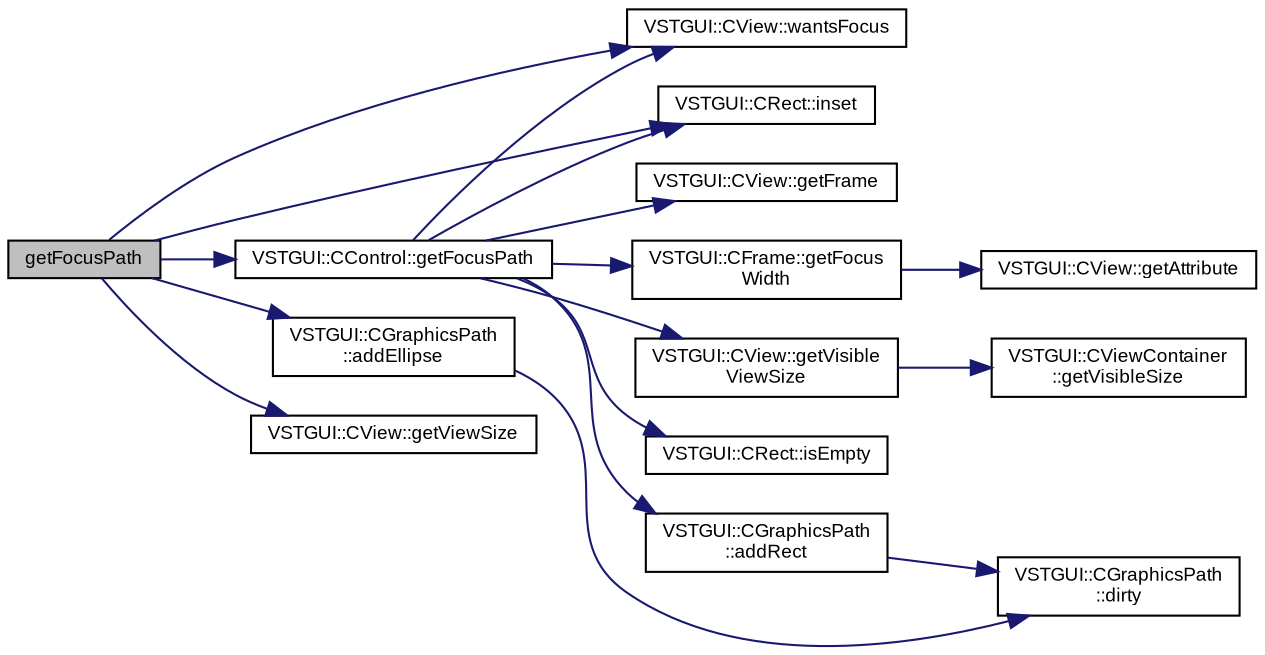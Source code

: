 digraph "getFocusPath"
{
  bgcolor="transparent";
  edge [fontname="Arial",fontsize="9",labelfontname="Arial",labelfontsize="9"];
  node [fontname="Arial",fontsize="9",shape=record];
  rankdir="LR";
  Node1 [label="getFocusPath",height=0.2,width=0.4,color="black", fillcolor="grey75", style="filled" fontcolor="black"];
  Node1 -> Node2 [color="midnightblue",fontsize="9",style="solid",fontname="Arial"];
  Node2 [label="VSTGUI::CView::wantsFocus",height=0.2,width=0.4,color="black",URL="$class_v_s_t_g_u_i_1_1_c_view.html#a1aaf63d0b9cd4a8f27328f2239a9951c",tooltip="check if view supports focus "];
  Node1 -> Node3 [color="midnightblue",fontsize="9",style="solid",fontname="Arial"];
  Node3 [label="VSTGUI::CView::getViewSize",height=0.2,width=0.4,color="black",URL="$class_v_s_t_g_u_i_1_1_c_view.html#a7b14fb07c53ccfa07dc91900f4fe01f1",tooltip="read only access to view size "];
  Node1 -> Node4 [color="midnightblue",fontsize="9",style="solid",fontname="Arial"];
  Node4 [label="VSTGUI::CRect::inset",height=0.2,width=0.4,color="black",URL="$struct_v_s_t_g_u_i_1_1_c_rect.html#ac2a8fe4733138e609b3804a115794035"];
  Node1 -> Node5 [color="midnightblue",fontsize="9",style="solid",fontname="Arial"];
  Node5 [label="VSTGUI::CGraphicsPath\l::addEllipse",height=0.2,width=0.4,color="black",URL="$class_v_s_t_g_u_i_1_1_c_graphics_path.html#aa0c93c2b2815222d4d4031ceb8cd5331"];
  Node5 -> Node6 [color="midnightblue",fontsize="9",style="solid",fontname="Arial"];
  Node6 [label="VSTGUI::CGraphicsPath\l::dirty",height=0.2,width=0.4,color="black",URL="$class_v_s_t_g_u_i_1_1_c_graphics_path.html#af1cb1b3449a77dab0724c0698a81ca2c",tooltip="platform object should be released "];
  Node1 -> Node7 [color="midnightblue",fontsize="9",style="solid",fontname="Arial"];
  Node7 [label="VSTGUI::CControl::getFocusPath",height=0.2,width=0.4,color="black",URL="$class_v_s_t_g_u_i_1_1_c_control.html#aa8a6771777fd78c1a26ac13fc1fe12f1"];
  Node7 -> Node2 [color="midnightblue",fontsize="9",style="solid",fontname="Arial"];
  Node7 -> Node8 [color="midnightblue",fontsize="9",style="solid",fontname="Arial"];
  Node8 [label="VSTGUI::CView::getFrame",height=0.2,width=0.4,color="black",URL="$class_v_s_t_g_u_i_1_1_c_view.html#a2045d5fae6d0f8c615dc55113828359a",tooltip="get frame "];
  Node7 -> Node9 [color="midnightblue",fontsize="9",style="solid",fontname="Arial"];
  Node9 [label="VSTGUI::CFrame::getFocus\lWidth",height=0.2,width=0.4,color="black",URL="$class_v_s_t_g_u_i_1_1_c_frame.html#adda0ad474a167c57482da0d6f6673312",tooltip="get focus draw width "];
  Node9 -> Node10 [color="midnightblue",fontsize="9",style="solid",fontname="Arial"];
  Node10 [label="VSTGUI::CView::getAttribute",height=0.2,width=0.4,color="black",URL="$class_v_s_t_g_u_i_1_1_c_view.html#ad907c51bbdf1ff36fb05667bfe5011f6",tooltip="get an attribute "];
  Node7 -> Node11 [color="midnightblue",fontsize="9",style="solid",fontname="Arial"];
  Node11 [label="VSTGUI::CView::getVisible\lViewSize",height=0.2,width=0.4,color="black",URL="$class_v_s_t_g_u_i_1_1_c_view.html#a53c47f5a0cddd21e71f53237879112da",tooltip="returns the visible size of the view "];
  Node11 -> Node12 [color="midnightblue",fontsize="9",style="solid",fontname="Arial"];
  Node12 [label="VSTGUI::CViewContainer\l::getVisibleSize",height=0.2,width=0.4,color="black",URL="$class_v_s_t_g_u_i_1_1_c_view_container.html#a78e56b14300f430d967bdd47eef4bd75"];
  Node7 -> Node13 [color="midnightblue",fontsize="9",style="solid",fontname="Arial"];
  Node13 [label="VSTGUI::CRect::isEmpty",height=0.2,width=0.4,color="black",URL="$struct_v_s_t_g_u_i_1_1_c_rect.html#a479432127ee77145cc19d6a2d1590821"];
  Node7 -> Node14 [color="midnightblue",fontsize="9",style="solid",fontname="Arial"];
  Node14 [label="VSTGUI::CGraphicsPath\l::addRect",height=0.2,width=0.4,color="black",URL="$class_v_s_t_g_u_i_1_1_c_graphics_path.html#ae4590118f1051be2a1e7f04a2e262fb9"];
  Node14 -> Node6 [color="midnightblue",fontsize="9",style="solid",fontname="Arial"];
  Node7 -> Node4 [color="midnightblue",fontsize="9",style="solid",fontname="Arial"];
}
